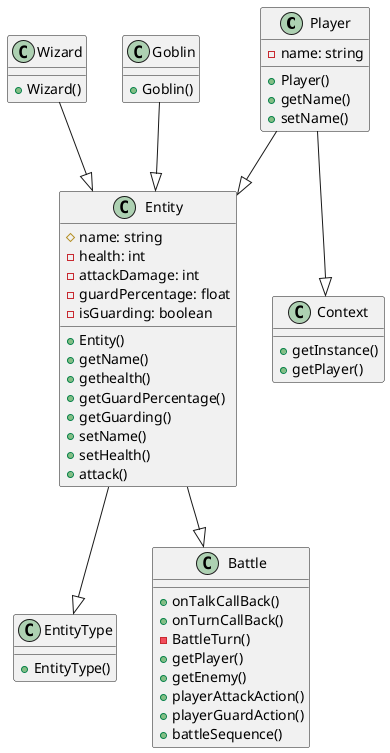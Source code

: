 @startuml Test
scale 1
class Player {
    -name: string
    +Player()
    +getName()
    +setName()
}

class Entity {
    #name: string
    -health: int
    -attackDamage: int
    -guardPercentage: float
    -isGuarding: boolean
    +Entity()
    +getName()
    +gethealth()
    +getGuardPercentage()
    +getGuarding()
    +setName()
    +setHealth()
    +attack()
}

class EntityType {
    +EntityType()
}

class Battle {
    +onTalkCallBack()
    +onTurnCallBack()
    -BattleTurn()
    +getPlayer()
    +getEnemy()
    +playerAttackAction()
    +playerGuardAction()
    +battleSequence()
}

class Wizard {
    +Wizard()
}

class Goblin {
    +Goblin()
}

class Context {
    +getInstance()
    +getPlayer()
}

Goblin --|> Entity
Wizard --|> Entity
Player --|> Entity
Player --|> Context
Entity --|> EntityType
Entity --|> Battle

@enduml